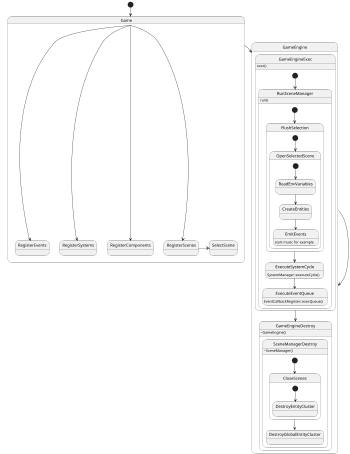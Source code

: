 @startuml
'https://plantuml.com/state-diagram

scale 350 width
[*] --> Game

state Game {
    Game --> RegisterComponents
    Game --> RegisterSystems
    Game --> RegisterScenes
    RegisterScenes -> SelectScene
    Game --> RegisterEvents
}

Game --> GameEngine

state GameEngine {
    state GameEngineExec {
        GameEngineExec : exec()
        [*] --> RunSceneManager
        state RunSceneManager {
            [*] --> FlushSelection
            RunSceneManager : run()
            state FlushSelection {
                [*] --> OpenSelectedScene
                state OpenSelectedScene {
                    [*] --> ReadEnvVariables
                    ReadEnvVariables --> CreateEntities
                    CreateEntities --> EmitEvents
                    EmitEvents : start music for example
                }
            }
            FlushSelection --> ExecuteSystemCycle
            ExecuteSystemCycle : SystemManager::executeCycle()
            ExecuteSystemCycle --> ExecuteEventQueue
            ExecuteEventQueue : EventCallbackRegister::execQueue()
        }
    }
    GameEngineExec --> GameEngineDestroy
    state GameEngineDestroy {
        GameEngineDestroy : ~GameEngine()
        state SceneManagerDestroy {
        SceneManagerDestroy : ~SceneManager()
            [*] --> CloseScenes
            state CloseScenes {
                [*] --> DestroyEntityCluster
            }
            CloseScenes --> DestroyGlobalEntityCluster
        }
    }
}
GameEngine --> GameEngine

@enduml